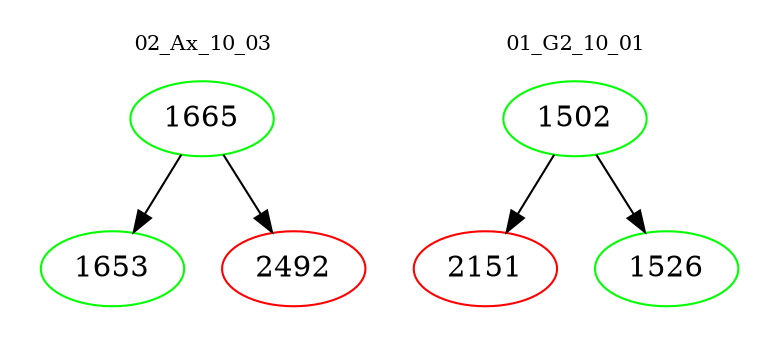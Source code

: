 digraph{
subgraph cluster_0 {
color = white
label = "02_Ax_10_03";
fontsize=10;
T0_1665 [label="1665", color="green"]
T0_1665 -> T0_1653 [color="black"]
T0_1653 [label="1653", color="green"]
T0_1665 -> T0_2492 [color="black"]
T0_2492 [label="2492", color="red"]
}
subgraph cluster_1 {
color = white
label = "01_G2_10_01";
fontsize=10;
T1_1502 [label="1502", color="green"]
T1_1502 -> T1_2151 [color="black"]
T1_2151 [label="2151", color="red"]
T1_1502 -> T1_1526 [color="black"]
T1_1526 [label="1526", color="green"]
}
}
